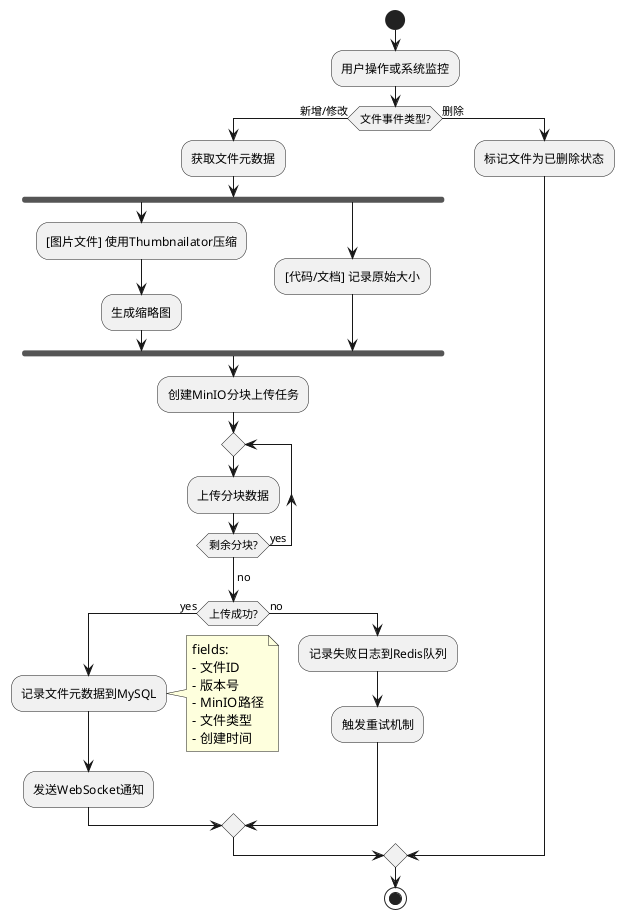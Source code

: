 @startuml
start
:用户操作或系统监控;
if (文件事件类型?) then (新增/修改)
  :获取文件元数据;
  fork
    :[图片文件] 使用Thumbnailator压缩;
    :生成缩略图;
  fork again
    :[代码/文档] 记录原始大小;
  end fork

  :创建MinIO分块上传任务;
  repeat
    :上传分块数据;
  repeat while (剩余分块?) is (yes)
  ->no;

  if (上传成功?) then (yes)
    :记录文件元数据到MySQL;
      note right
        fields:
        - 文件ID
        - 版本号
        - MinIO路径
        - 文件类型
        - 创建时间
      end note
    :发送WebSocket通知;
  else (no)
    :记录失败日志到Redis队列;
    :触发重试机制;
  endif
else (删除)
  :标记文件为已删除状态;
endif
stop
@enduml